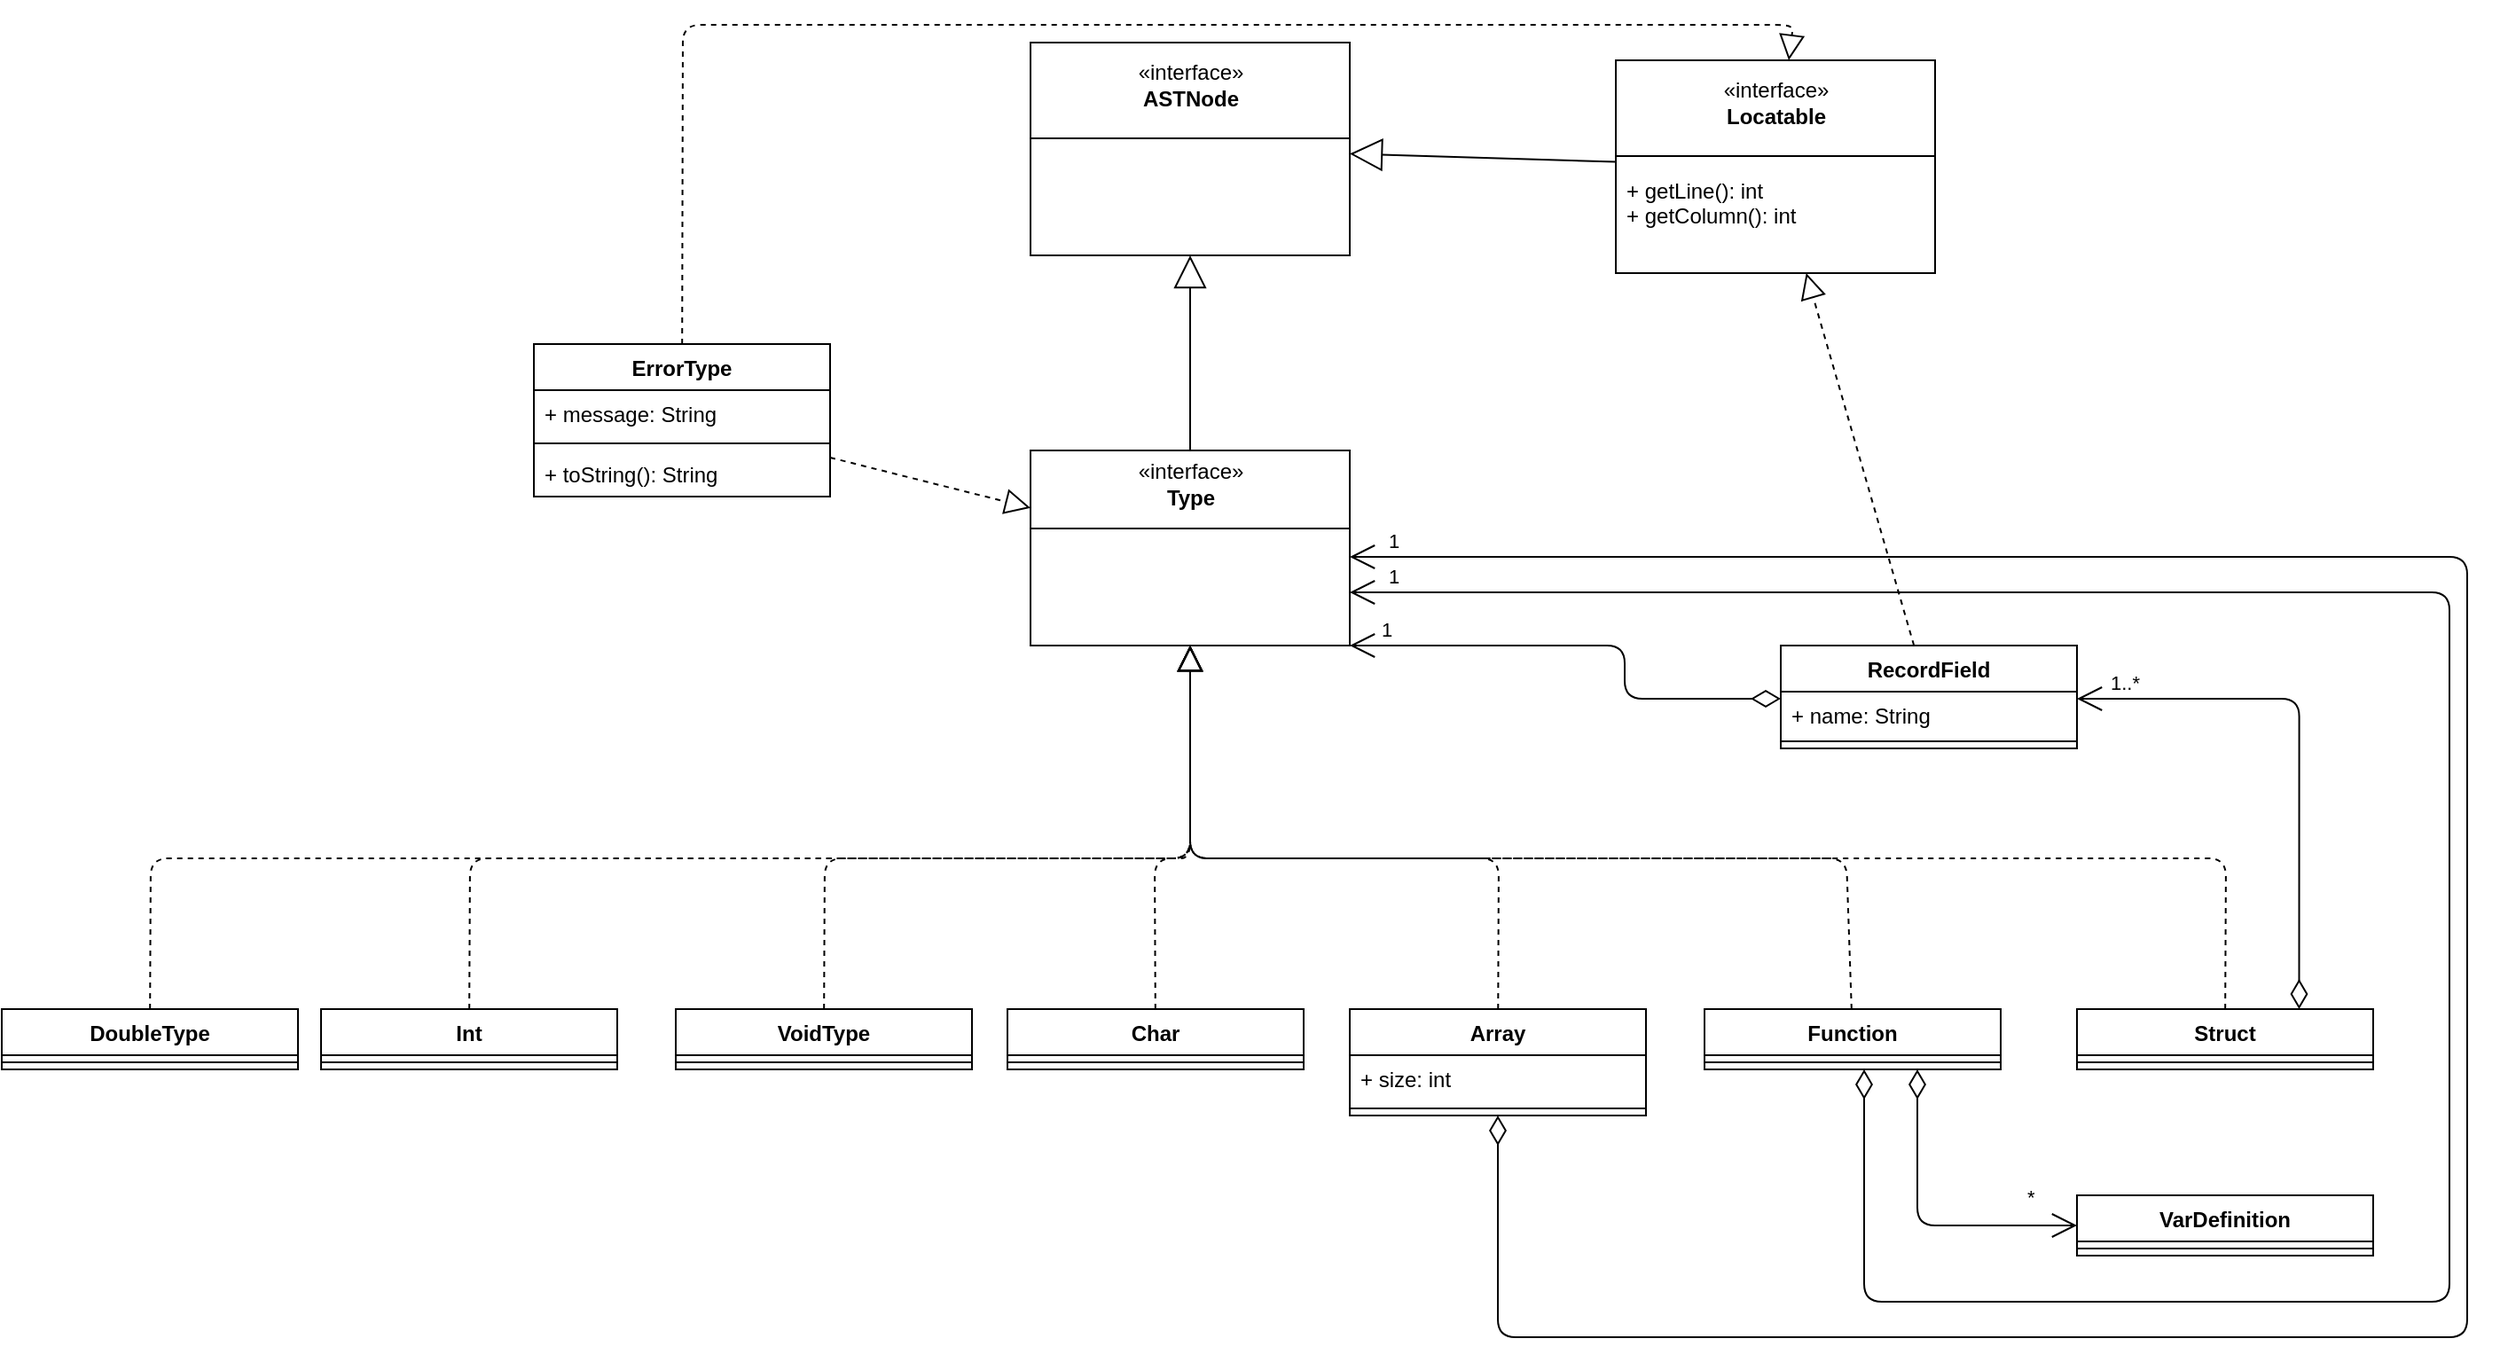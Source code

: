 <mxfile version="26.1.1" pages="2">
  <diagram id="vZv2f6N4h2fVlUgS8-mH" name="Page-1">
    <mxGraphModel dx="2124" dy="657" grid="1" gridSize="10" guides="1" tooltips="1" connect="1" arrows="1" fold="1" page="1" pageScale="1" pageWidth="827" pageHeight="1169" math="0" shadow="0">
      <root>
        <mxCell id="0" />
        <mxCell id="1" parent="0" />
        <mxCell id="rlbLfpFhO2BiyqU0LLHT-1" value="" style="group" parent="1" vertex="1" connectable="0">
          <mxGeometry x="510" y="40" width="180" height="120" as="geometry" />
        </mxCell>
        <mxCell id="rlbLfpFhO2BiyqU0LLHT-2" value="+ method(type): type" style="text;strokeColor=none;fillColor=none;align=left;verticalAlign=top;spacingLeft=4;spacingRight=4;overflow=hidden;rotatable=0;points=[[0,0.5],[1,0.5]];portConstraint=eastwest;" parent="rlbLfpFhO2BiyqU0LLHT-1" vertex="1">
          <mxGeometry y="60" width="180" height="50" as="geometry" />
        </mxCell>
        <mxCell id="rlbLfpFhO2BiyqU0LLHT-3" value="«interface»&lt;br&gt;&lt;b&gt;ASTNode&lt;br&gt;&lt;br&gt;&lt;br&gt;&lt;br&gt;&lt;br&gt;&lt;br&gt;&lt;/b&gt;" style="html=1;" parent="rlbLfpFhO2BiyqU0LLHT-1" vertex="1">
          <mxGeometry width="180" height="120" as="geometry" />
        </mxCell>
        <mxCell id="rlbLfpFhO2BiyqU0LLHT-4" value="" style="line;strokeWidth=1;fillColor=none;align=left;verticalAlign=middle;spacingTop=-1;spacingLeft=3;spacingRight=3;rotatable=0;labelPosition=right;points=[];portConstraint=eastwest;" parent="rlbLfpFhO2BiyqU0LLHT-1" vertex="1">
          <mxGeometry y="50" width="180" height="8" as="geometry" />
        </mxCell>
        <mxCell id="rlbLfpFhO2BiyqU0LLHT-5" value="" style="group" parent="1" vertex="1" connectable="0">
          <mxGeometry x="510" y="270" width="193.5" height="126" as="geometry" />
        </mxCell>
        <mxCell id="rlbLfpFhO2BiyqU0LLHT-6" value="+ method(type): type" style="text;strokeColor=none;fillColor=none;align=left;verticalAlign=top;spacingLeft=4;spacingRight=4;overflow=hidden;rotatable=0;points=[[0,0.5],[1,0.5]];portConstraint=eastwest;" parent="rlbLfpFhO2BiyqU0LLHT-5" vertex="1">
          <mxGeometry y="60" width="180" height="50" as="geometry" />
        </mxCell>
        <mxCell id="rlbLfpFhO2BiyqU0LLHT-7" value="«interface»&lt;br&gt;&lt;b&gt;Type&lt;br&gt;&lt;br&gt;&lt;br&gt;&lt;br&gt;&lt;br&gt;&lt;br&gt;&lt;/b&gt;" style="html=1;" parent="rlbLfpFhO2BiyqU0LLHT-5" vertex="1">
          <mxGeometry width="180" height="110" as="geometry" />
        </mxCell>
        <mxCell id="rlbLfpFhO2BiyqU0LLHT-8" value="" style="line;strokeWidth=1;fillColor=none;align=left;verticalAlign=middle;spacingTop=-1;spacingLeft=3;spacingRight=3;rotatable=0;labelPosition=right;points=[];portConstraint=eastwest;" parent="rlbLfpFhO2BiyqU0LLHT-5" vertex="1">
          <mxGeometry y="40" width="180" height="8" as="geometry" />
        </mxCell>
        <mxCell id="jiGq7M3ya4mWDzan2j70-5" value="Array" style="swimlane;fontStyle=1;align=center;verticalAlign=top;childLayout=stackLayout;horizontal=1;startSize=26;horizontalStack=0;resizeParent=1;resizeParentMax=0;resizeLast=0;collapsible=1;marginBottom=0;" parent="1" vertex="1">
          <mxGeometry x="690" y="585" width="167" height="60" as="geometry" />
        </mxCell>
        <mxCell id="jiGq7M3ya4mWDzan2j70-6" value="+ size: int" style="text;strokeColor=none;fillColor=none;align=left;verticalAlign=top;spacingLeft=4;spacingRight=4;overflow=hidden;rotatable=0;points=[[0,0.5],[1,0.5]];portConstraint=eastwest;" parent="jiGq7M3ya4mWDzan2j70-5" vertex="1">
          <mxGeometry y="26" width="167" height="26" as="geometry" />
        </mxCell>
        <mxCell id="jiGq7M3ya4mWDzan2j70-7" value="" style="line;strokeWidth=1;fillColor=none;align=left;verticalAlign=middle;spacingTop=-1;spacingLeft=3;spacingRight=3;rotatable=0;labelPosition=right;points=[];portConstraint=eastwest;" parent="jiGq7M3ya4mWDzan2j70-5" vertex="1">
          <mxGeometry y="52" width="167" height="8" as="geometry" />
        </mxCell>
        <mxCell id="jiGq7M3ya4mWDzan2j70-8" value="Struct" style="swimlane;fontStyle=1;align=center;verticalAlign=top;childLayout=stackLayout;horizontal=1;startSize=26;horizontalStack=0;resizeParent=1;resizeParentMax=0;resizeLast=0;collapsible=1;marginBottom=0;" parent="1" vertex="1">
          <mxGeometry x="1100" y="585" width="167" height="34" as="geometry" />
        </mxCell>
        <mxCell id="jiGq7M3ya4mWDzan2j70-10" value="" style="line;strokeWidth=1;fillColor=none;align=left;verticalAlign=middle;spacingTop=-1;spacingLeft=3;spacingRight=3;rotatable=0;labelPosition=right;points=[];portConstraint=eastwest;" parent="jiGq7M3ya4mWDzan2j70-8" vertex="1">
          <mxGeometry y="26" width="167" height="8" as="geometry" />
        </mxCell>
        <mxCell id="jiGq7M3ya4mWDzan2j70-11" value="" style="endArrow=block;dashed=1;endFill=0;endSize=12;html=1;" parent="1" source="VT82_3uqBTPFHjFQVwiJ-1" target="rlbLfpFhO2BiyqU0LLHT-7" edge="1">
          <mxGeometry width="160" relative="1" as="geometry">
            <mxPoint x="440" y="550" as="sourcePoint" />
            <mxPoint x="574" y="820" as="targetPoint" />
            <Array as="points">
              <mxPoint x="580" y="500" />
              <mxPoint x="600" y="500" />
            </Array>
          </mxGeometry>
        </mxCell>
        <mxCell id="jiGq7M3ya4mWDzan2j70-12" value="" style="endArrow=block;dashed=1;endFill=0;endSize=12;html=1;" parent="1" source="jiGq7M3ya4mWDzan2j70-5" target="rlbLfpFhO2BiyqU0LLHT-7" edge="1">
          <mxGeometry width="160" relative="1" as="geometry">
            <mxPoint x="580" y="550" as="sourcePoint" />
            <mxPoint x="740" y="550" as="targetPoint" />
            <Array as="points">
              <mxPoint x="774" y="500" />
              <mxPoint x="600" y="500" />
            </Array>
          </mxGeometry>
        </mxCell>
        <mxCell id="jiGq7M3ya4mWDzan2j70-13" value="" style="endArrow=block;dashed=1;endFill=0;endSize=12;html=1;" parent="1" source="jiGq7M3ya4mWDzan2j70-8" target="rlbLfpFhO2BiyqU0LLHT-7" edge="1">
          <mxGeometry width="160" relative="1" as="geometry">
            <mxPoint x="667" y="540" as="sourcePoint" />
            <mxPoint x="827" y="540" as="targetPoint" />
            <Array as="points">
              <mxPoint x="1184" y="500" />
              <mxPoint x="600" y="500" />
            </Array>
          </mxGeometry>
        </mxCell>
        <mxCell id="jiGq7M3ya4mWDzan2j70-14" value="1" style="endArrow=open;html=1;endSize=12;startArrow=diamondThin;startSize=14;startFill=0;edgeStyle=orthogonalEdgeStyle;align=left;verticalAlign=bottom;" parent="1" source="jiGq7M3ya4mWDzan2j70-5" target="rlbLfpFhO2BiyqU0LLHT-7" edge="1">
          <mxGeometry x="0.977" relative="1" as="geometry">
            <mxPoint x="590" y="730" as="sourcePoint" />
            <mxPoint x="750" y="730" as="targetPoint" />
            <mxPoint as="offset" />
            <Array as="points">
              <mxPoint x="774" y="770" />
              <mxPoint x="1320" y="770" />
              <mxPoint x="1320" y="330" />
            </Array>
          </mxGeometry>
        </mxCell>
        <mxCell id="jiGq7M3ya4mWDzan2j70-15" value="VarDefinition&#xa;" style="swimlane;fontStyle=1;align=center;verticalAlign=top;childLayout=stackLayout;horizontal=1;startSize=26;horizontalStack=0;resizeParent=1;resizeParentMax=0;resizeLast=0;collapsible=1;marginBottom=0;" parent="1" vertex="1">
          <mxGeometry x="1100" y="690" width="167" height="34" as="geometry">
            <mxRectangle x="330" y="1027" width="100" height="30" as="alternateBounds" />
          </mxGeometry>
        </mxCell>
        <mxCell id="jiGq7M3ya4mWDzan2j70-16" value="" style="line;strokeWidth=1;fillColor=none;align=left;verticalAlign=middle;spacingTop=-1;spacingLeft=3;spacingRight=3;rotatable=0;labelPosition=right;points=[];portConstraint=eastwest;" parent="jiGq7M3ya4mWDzan2j70-15" vertex="1">
          <mxGeometry y="26" width="167" height="8" as="geometry" />
        </mxCell>
        <mxCell id="VT82_3uqBTPFHjFQVwiJ-1" value="Char" style="swimlane;fontStyle=1;align=center;verticalAlign=top;childLayout=stackLayout;horizontal=1;startSize=26;horizontalStack=0;resizeParent=1;resizeParentMax=0;resizeLast=0;collapsible=1;marginBottom=0;" parent="1" vertex="1">
          <mxGeometry x="497" y="585" width="167" height="34" as="geometry" />
        </mxCell>
        <mxCell id="VT82_3uqBTPFHjFQVwiJ-3" value="" style="line;strokeWidth=1;fillColor=none;align=left;verticalAlign=middle;spacingTop=-1;spacingLeft=3;spacingRight=3;rotatable=0;labelPosition=right;points=[];portConstraint=eastwest;" parent="VT82_3uqBTPFHjFQVwiJ-1" vertex="1">
          <mxGeometry y="26" width="167" height="8" as="geometry" />
        </mxCell>
        <mxCell id="VT82_3uqBTPFHjFQVwiJ-4" value="Int" style="swimlane;fontStyle=1;align=center;verticalAlign=top;childLayout=stackLayout;horizontal=1;startSize=26;horizontalStack=0;resizeParent=1;resizeParentMax=0;resizeLast=0;collapsible=1;marginBottom=0;" parent="1" vertex="1">
          <mxGeometry x="110" y="585" width="167" height="34" as="geometry" />
        </mxCell>
        <mxCell id="VT82_3uqBTPFHjFQVwiJ-5" value="" style="line;strokeWidth=1;fillColor=none;align=left;verticalAlign=middle;spacingTop=-1;spacingLeft=3;spacingRight=3;rotatable=0;labelPosition=right;points=[];portConstraint=eastwest;" parent="VT82_3uqBTPFHjFQVwiJ-4" vertex="1">
          <mxGeometry y="26" width="167" height="8" as="geometry" />
        </mxCell>
        <mxCell id="VT82_3uqBTPFHjFQVwiJ-6" value="DoubleType" style="swimlane;fontStyle=1;align=center;verticalAlign=top;childLayout=stackLayout;horizontal=1;startSize=26;horizontalStack=0;resizeParent=1;resizeParentMax=0;resizeLast=0;collapsible=1;marginBottom=0;" parent="1" vertex="1">
          <mxGeometry x="-70" y="585" width="167" height="34" as="geometry" />
        </mxCell>
        <mxCell id="VT82_3uqBTPFHjFQVwiJ-7" value="" style="line;strokeWidth=1;fillColor=none;align=left;verticalAlign=middle;spacingTop=-1;spacingLeft=3;spacingRight=3;rotatable=0;labelPosition=right;points=[];portConstraint=eastwest;" parent="VT82_3uqBTPFHjFQVwiJ-6" vertex="1">
          <mxGeometry y="26" width="167" height="8" as="geometry" />
        </mxCell>
        <mxCell id="VT82_3uqBTPFHjFQVwiJ-8" value="Function" style="swimlane;fontStyle=1;align=center;verticalAlign=top;childLayout=stackLayout;horizontal=1;startSize=26;horizontalStack=0;resizeParent=1;resizeParentMax=0;resizeLast=0;collapsible=1;marginBottom=0;" parent="1" vertex="1">
          <mxGeometry x="890" y="585" width="167" height="34" as="geometry" />
        </mxCell>
        <mxCell id="VT82_3uqBTPFHjFQVwiJ-9" value="" style="line;strokeWidth=1;fillColor=none;align=left;verticalAlign=middle;spacingTop=-1;spacingLeft=3;spacingRight=3;rotatable=0;labelPosition=right;points=[];portConstraint=eastwest;" parent="VT82_3uqBTPFHjFQVwiJ-8" vertex="1">
          <mxGeometry y="26" width="167" height="8" as="geometry" />
        </mxCell>
        <mxCell id="VT82_3uqBTPFHjFQVwiJ-10" value="VoidType" style="swimlane;fontStyle=1;align=center;verticalAlign=top;childLayout=stackLayout;horizontal=1;startSize=26;horizontalStack=0;resizeParent=1;resizeParentMax=0;resizeLast=0;collapsible=1;marginBottom=0;" parent="1" vertex="1">
          <mxGeometry x="310" y="585" width="167" height="34" as="geometry" />
        </mxCell>
        <mxCell id="VT82_3uqBTPFHjFQVwiJ-11" value="" style="line;strokeWidth=1;fillColor=none;align=left;verticalAlign=middle;spacingTop=-1;spacingLeft=3;spacingRight=3;rotatable=0;labelPosition=right;points=[];portConstraint=eastwest;" parent="VT82_3uqBTPFHjFQVwiJ-10" vertex="1">
          <mxGeometry y="26" width="167" height="8" as="geometry" />
        </mxCell>
        <mxCell id="VT82_3uqBTPFHjFQVwiJ-12" value="" style="endArrow=block;endSize=16;endFill=0;html=1;" parent="1" source="rlbLfpFhO2BiyqU0LLHT-7" target="rlbLfpFhO2BiyqU0LLHT-3" edge="1">
          <mxGeometry width="160" relative="1" as="geometry">
            <mxPoint x="520" y="220" as="sourcePoint" />
            <mxPoint x="680" y="220" as="targetPoint" />
          </mxGeometry>
        </mxCell>
        <mxCell id="VT82_3uqBTPFHjFQVwiJ-13" value="1" style="endArrow=open;html=1;endSize=12;startArrow=diamondThin;startSize=14;startFill=0;edgeStyle=orthogonalEdgeStyle;align=left;verticalAlign=bottom;" parent="1" source="VT82_3uqBTPFHjFQVwiJ-8" target="rlbLfpFhO2BiyqU0LLHT-7" edge="1">
          <mxGeometry x="0.973" relative="1" as="geometry">
            <mxPoint x="784" y="655" as="sourcePoint" />
            <mxPoint x="700" y="340" as="targetPoint" />
            <mxPoint as="offset" />
            <Array as="points">
              <mxPoint x="980" y="750" />
              <mxPoint x="1310" y="750" />
              <mxPoint x="1310" y="350" />
            </Array>
          </mxGeometry>
        </mxCell>
        <mxCell id="VT82_3uqBTPFHjFQVwiJ-14" value="" style="endArrow=block;dashed=1;endFill=0;endSize=12;html=1;" parent="1" source="VT82_3uqBTPFHjFQVwiJ-10" target="rlbLfpFhO2BiyqU0LLHT-7" edge="1">
          <mxGeometry width="160" relative="1" as="geometry">
            <mxPoint x="590" y="595" as="sourcePoint" />
            <mxPoint x="610" y="400" as="targetPoint" />
            <Array as="points">
              <mxPoint x="394" y="500" />
              <mxPoint x="600" y="500" />
            </Array>
          </mxGeometry>
        </mxCell>
        <mxCell id="VT82_3uqBTPFHjFQVwiJ-15" value="" style="endArrow=block;dashed=1;endFill=0;endSize=12;html=1;" parent="1" source="VT82_3uqBTPFHjFQVwiJ-4" target="rlbLfpFhO2BiyqU0LLHT-7" edge="1">
          <mxGeometry width="160" relative="1" as="geometry">
            <mxPoint x="600" y="605" as="sourcePoint" />
            <mxPoint x="620" y="410" as="targetPoint" />
            <Array as="points">
              <mxPoint x="194" y="500" />
              <mxPoint x="600" y="500" />
            </Array>
          </mxGeometry>
        </mxCell>
        <mxCell id="VT82_3uqBTPFHjFQVwiJ-16" value="" style="endArrow=block;dashed=1;endFill=0;endSize=12;html=1;" parent="1" source="VT82_3uqBTPFHjFQVwiJ-6" target="rlbLfpFhO2BiyqU0LLHT-7" edge="1">
          <mxGeometry width="160" relative="1" as="geometry">
            <mxPoint x="610" y="615" as="sourcePoint" />
            <mxPoint x="630" y="420" as="targetPoint" />
            <Array as="points">
              <mxPoint x="14" y="500" />
              <mxPoint x="600" y="500" />
            </Array>
          </mxGeometry>
        </mxCell>
        <mxCell id="VT82_3uqBTPFHjFQVwiJ-18" value="" style="endArrow=block;dashed=1;endFill=0;endSize=12;html=1;" parent="1" source="VT82_3uqBTPFHjFQVwiJ-8" target="rlbLfpFhO2BiyqU0LLHT-7" edge="1">
          <mxGeometry width="160" relative="1" as="geometry">
            <mxPoint x="784" y="595" as="sourcePoint" />
            <mxPoint x="610" y="400" as="targetPoint" />
            <Array as="points">
              <mxPoint x="970" y="500" />
              <mxPoint x="600" y="500" />
            </Array>
          </mxGeometry>
        </mxCell>
        <mxCell id="VT82_3uqBTPFHjFQVwiJ-19" value="*" style="endArrow=open;html=1;endSize=12;startArrow=diamondThin;startSize=14;startFill=0;edgeStyle=orthogonalEdgeStyle;align=left;verticalAlign=bottom;" parent="1" source="VT82_3uqBTPFHjFQVwiJ-8" target="jiGq7M3ya4mWDzan2j70-15" edge="1">
          <mxGeometry x="0.663" y="7" relative="1" as="geometry">
            <mxPoint x="1010" y="650" as="sourcePoint" />
            <mxPoint x="1170" y="650" as="targetPoint" />
            <mxPoint as="offset" />
            <Array as="points">
              <mxPoint x="1010" y="707" />
            </Array>
          </mxGeometry>
        </mxCell>
        <mxCell id="VT82_3uqBTPFHjFQVwiJ-20" value="RecordField" style="swimlane;fontStyle=1;align=center;verticalAlign=top;childLayout=stackLayout;horizontal=1;startSize=26;horizontalStack=0;resizeParent=1;resizeParentMax=0;resizeLast=0;collapsible=1;marginBottom=0;" parent="1" vertex="1">
          <mxGeometry x="933" y="380" width="167" height="58" as="geometry" />
        </mxCell>
        <mxCell id="VT82_3uqBTPFHjFQVwiJ-21" value="+ name: String" style="text;strokeColor=none;fillColor=none;align=left;verticalAlign=top;spacingLeft=4;spacingRight=4;overflow=hidden;rotatable=0;points=[[0,0.5],[1,0.5]];portConstraint=eastwest;" parent="VT82_3uqBTPFHjFQVwiJ-20" vertex="1">
          <mxGeometry y="26" width="167" height="24" as="geometry" />
        </mxCell>
        <mxCell id="VT82_3uqBTPFHjFQVwiJ-22" value="" style="line;strokeWidth=1;fillColor=none;align=left;verticalAlign=middle;spacingTop=-1;spacingLeft=3;spacingRight=3;rotatable=0;labelPosition=right;points=[];portConstraint=eastwest;" parent="VT82_3uqBTPFHjFQVwiJ-20" vertex="1">
          <mxGeometry y="50" width="167" height="8" as="geometry" />
        </mxCell>
        <mxCell id="VT82_3uqBTPFHjFQVwiJ-24" value="1..*" style="endArrow=open;html=1;endSize=12;startArrow=diamondThin;startSize=14;startFill=0;edgeStyle=orthogonalEdgeStyle;align=left;verticalAlign=bottom;exitX=0.75;exitY=0;exitDx=0;exitDy=0;" parent="1" source="jiGq7M3ya4mWDzan2j70-8" target="VT82_3uqBTPFHjFQVwiJ-20" edge="1">
          <mxGeometry x="0.888" relative="1" as="geometry">
            <mxPoint x="1090" y="450" as="sourcePoint" />
            <mxPoint x="1250" y="450" as="targetPoint" />
            <mxPoint as="offset" />
            <Array as="points">
              <mxPoint x="1225" y="410" />
            </Array>
          </mxGeometry>
        </mxCell>
        <mxCell id="VT82_3uqBTPFHjFQVwiJ-25" value="1" style="endArrow=open;html=1;endSize=12;startArrow=diamondThin;startSize=14;startFill=0;edgeStyle=orthogonalEdgeStyle;align=left;verticalAlign=bottom;" parent="1" source="VT82_3uqBTPFHjFQVwiJ-20" target="rlbLfpFhO2BiyqU0LLHT-7" edge="1">
          <mxGeometry x="0.882" relative="1" as="geometry">
            <mxPoint x="760" y="409.41" as="sourcePoint" />
            <mxPoint x="920" y="409.41" as="targetPoint" />
            <mxPoint as="offset" />
            <Array as="points">
              <mxPoint x="845" y="410" />
              <mxPoint x="845" y="380" />
            </Array>
          </mxGeometry>
        </mxCell>
        <mxCell id="PTRANAso_r1I-YJsSFSw-1" value="" style="group" parent="1" vertex="1" connectable="0">
          <mxGeometry x="840" y="50" width="180" height="120" as="geometry" />
        </mxCell>
        <mxCell id="PTRANAso_r1I-YJsSFSw-2" value="+ method(type): type" style="text;strokeColor=none;fillColor=none;align=left;verticalAlign=top;spacingLeft=4;spacingRight=4;overflow=hidden;rotatable=0;points=[[0,0.5],[1,0.5]];portConstraint=eastwest;" parent="PTRANAso_r1I-YJsSFSw-1" vertex="1">
          <mxGeometry y="60" width="180" height="50" as="geometry" />
        </mxCell>
        <mxCell id="PTRANAso_r1I-YJsSFSw-3" value="«interface»&lt;br&gt;&lt;b&gt;Locatable&lt;br&gt;&lt;br&gt;&lt;br&gt;&lt;br&gt;&lt;br&gt;&lt;br&gt;&lt;/b&gt;" style="html=1;" parent="PTRANAso_r1I-YJsSFSw-1" vertex="1">
          <mxGeometry width="180" height="120" as="geometry" />
        </mxCell>
        <mxCell id="PTRANAso_r1I-YJsSFSw-4" value="" style="line;strokeWidth=1;fillColor=none;align=left;verticalAlign=middle;spacingTop=-1;spacingLeft=3;spacingRight=3;rotatable=0;labelPosition=right;points=[];portConstraint=eastwest;" parent="PTRANAso_r1I-YJsSFSw-1" vertex="1">
          <mxGeometry y="50" width="180" height="8" as="geometry" />
        </mxCell>
        <mxCell id="PTRANAso_r1I-YJsSFSw-5" value="+ getLine(): int&#xa;+ getColumn(): int" style="text;strokeColor=none;fillColor=none;align=left;verticalAlign=top;spacingLeft=4;spacingRight=4;overflow=hidden;rotatable=0;points=[[0,0.5],[1,0.5]];portConstraint=eastwest;" parent="PTRANAso_r1I-YJsSFSw-1" vertex="1">
          <mxGeometry y="60" width="180" height="40" as="geometry" />
        </mxCell>
        <mxCell id="PTRANAso_r1I-YJsSFSw-11" value="" style="endArrow=block;endSize=16;endFill=0;html=1;" parent="1" source="PTRANAso_r1I-YJsSFSw-3" target="rlbLfpFhO2BiyqU0LLHT-3" edge="1">
          <mxGeometry width="160" relative="1" as="geometry">
            <mxPoint x="670" y="220" as="sourcePoint" />
            <mxPoint x="830" y="220" as="targetPoint" />
          </mxGeometry>
        </mxCell>
        <mxCell id="PTRANAso_r1I-YJsSFSw-12" value="" style="endArrow=block;dashed=1;endFill=0;endSize=12;html=1;" parent="1" source="VT82_3uqBTPFHjFQVwiJ-20" target="PTRANAso_r1I-YJsSFSw-3" edge="1">
          <mxGeometry width="160" relative="1" as="geometry">
            <mxPoint x="870" y="240" as="sourcePoint" />
            <mxPoint x="1030" y="240" as="targetPoint" />
          </mxGeometry>
        </mxCell>
        <mxCell id="AvysYNHUNDPnWlZyKn92-1" value="ErrorType" style="swimlane;fontStyle=1;align=center;verticalAlign=top;childLayout=stackLayout;horizontal=1;startSize=26;horizontalStack=0;resizeParent=1;resizeParentMax=0;resizeLast=0;collapsible=1;marginBottom=0;" parent="1" vertex="1">
          <mxGeometry x="230" y="210" width="167" height="86" as="geometry">
            <mxRectangle x="230" y="210" width="90" height="30" as="alternateBounds" />
          </mxGeometry>
        </mxCell>
        <mxCell id="AvysYNHUNDPnWlZyKn92-3" value="+ message: String" style="text;strokeColor=none;fillColor=none;align=left;verticalAlign=top;spacingLeft=4;spacingRight=4;overflow=hidden;rotatable=0;points=[[0,0.5],[1,0.5]];portConstraint=eastwest;" parent="AvysYNHUNDPnWlZyKn92-1" vertex="1">
          <mxGeometry y="26" width="167" height="26" as="geometry" />
        </mxCell>
        <mxCell id="AvysYNHUNDPnWlZyKn92-2" value="" style="line;strokeWidth=1;fillColor=none;align=left;verticalAlign=middle;spacingTop=-1;spacingLeft=3;spacingRight=3;rotatable=0;labelPosition=right;points=[];portConstraint=eastwest;" parent="AvysYNHUNDPnWlZyKn92-1" vertex="1">
          <mxGeometry y="52" width="167" height="8" as="geometry" />
        </mxCell>
        <mxCell id="AvysYNHUNDPnWlZyKn92-4" value="+ toString(): String" style="text;strokeColor=none;fillColor=none;align=left;verticalAlign=top;spacingLeft=4;spacingRight=4;overflow=hidden;rotatable=0;points=[[0,0.5],[1,0.5]];portConstraint=eastwest;" parent="AvysYNHUNDPnWlZyKn92-1" vertex="1">
          <mxGeometry y="60" width="167" height="26" as="geometry" />
        </mxCell>
        <mxCell id="AvysYNHUNDPnWlZyKn92-5" value="" style="endArrow=block;dashed=1;endFill=0;endSize=12;html=1;" parent="1" source="AvysYNHUNDPnWlZyKn92-1" target="PTRANAso_r1I-YJsSFSw-3" edge="1">
          <mxGeometry width="160" relative="1" as="geometry">
            <mxPoint x="971" y="150" as="sourcePoint" />
            <mxPoint x="910" y="-60" as="targetPoint" />
            <Array as="points">
              <mxPoint x="314" y="30" />
              <mxPoint x="940" y="30" />
            </Array>
          </mxGeometry>
        </mxCell>
        <mxCell id="AvysYNHUNDPnWlZyKn92-6" value="" style="endArrow=block;dashed=1;endFill=0;endSize=12;html=1;" parent="1" source="AvysYNHUNDPnWlZyKn92-1" target="rlbLfpFhO2BiyqU0LLHT-7" edge="1">
          <mxGeometry width="160" relative="1" as="geometry">
            <mxPoint x="404" y="595" as="sourcePoint" />
            <mxPoint x="610" y="400" as="targetPoint" />
            <Array as="points" />
          </mxGeometry>
        </mxCell>
      </root>
    </mxGraphModel>
  </diagram>
  <diagram id="bk84AN6vChEhuG9X8hu6" name="Statements">
    <mxGraphModel dx="1434" dy="830" grid="0" gridSize="10" guides="1" tooltips="1" connect="1" arrows="1" fold="1" page="0" pageScale="1" pageWidth="827" pageHeight="1169" math="0" shadow="0">
      <root>
        <mxCell id="0" />
        <mxCell id="1" parent="0" />
      </root>
    </mxGraphModel>
  </diagram>
</mxfile>
